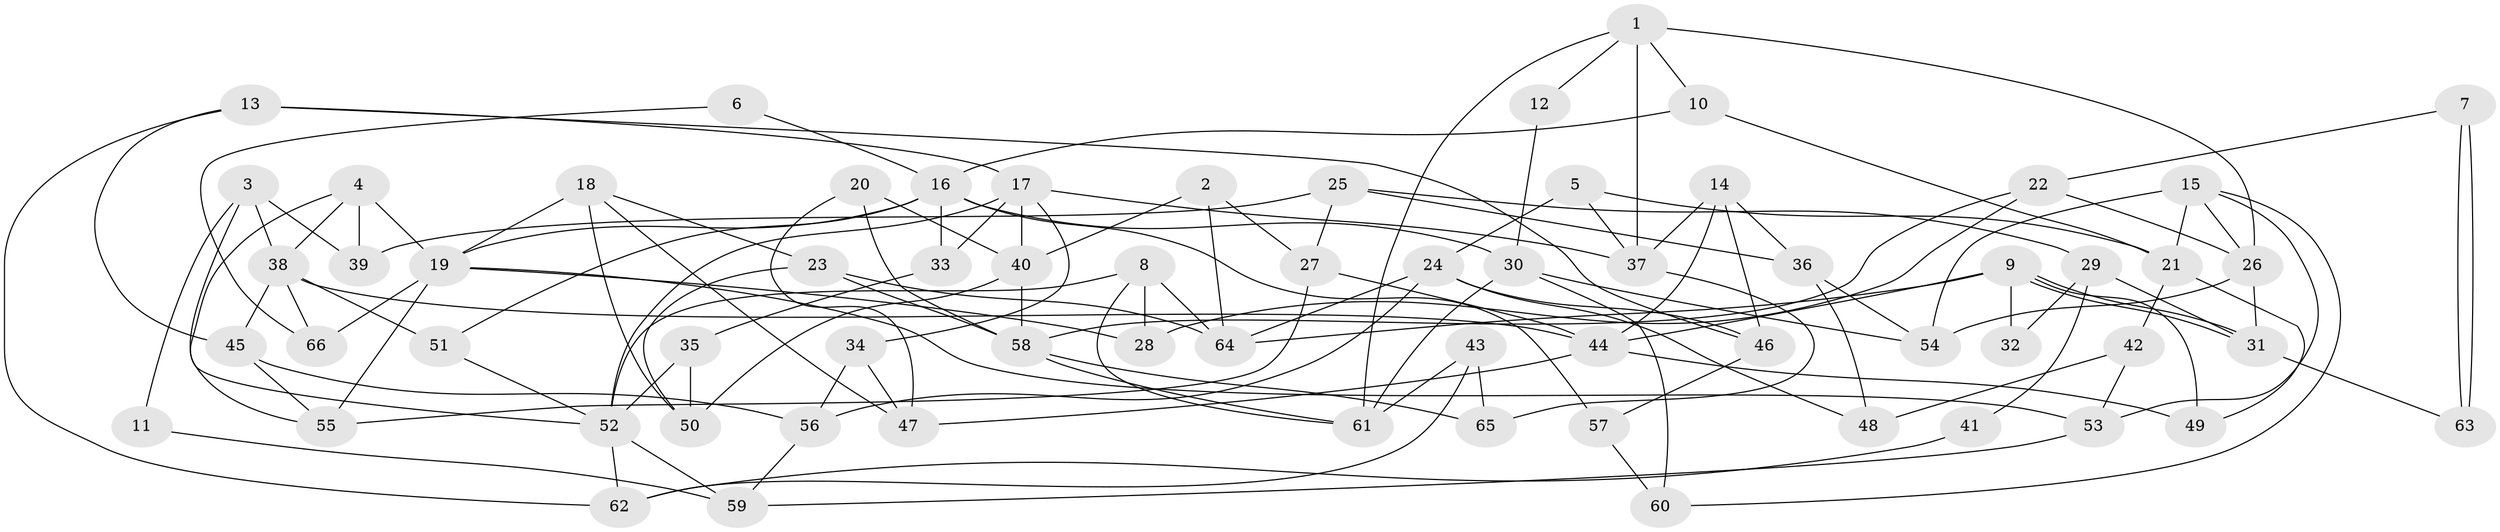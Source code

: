 // Generated by graph-tools (version 1.1) at 2025/50/03/09/25 03:50:05]
// undirected, 66 vertices, 132 edges
graph export_dot {
graph [start="1"]
  node [color=gray90,style=filled];
  1;
  2;
  3;
  4;
  5;
  6;
  7;
  8;
  9;
  10;
  11;
  12;
  13;
  14;
  15;
  16;
  17;
  18;
  19;
  20;
  21;
  22;
  23;
  24;
  25;
  26;
  27;
  28;
  29;
  30;
  31;
  32;
  33;
  34;
  35;
  36;
  37;
  38;
  39;
  40;
  41;
  42;
  43;
  44;
  45;
  46;
  47;
  48;
  49;
  50;
  51;
  52;
  53;
  54;
  55;
  56;
  57;
  58;
  59;
  60;
  61;
  62;
  63;
  64;
  65;
  66;
  1 -- 26;
  1 -- 37;
  1 -- 10;
  1 -- 12;
  1 -- 61;
  2 -- 40;
  2 -- 27;
  2 -- 64;
  3 -- 38;
  3 -- 52;
  3 -- 11;
  3 -- 39;
  4 -- 38;
  4 -- 19;
  4 -- 39;
  4 -- 55;
  5 -- 24;
  5 -- 21;
  5 -- 37;
  6 -- 16;
  6 -- 66;
  7 -- 63;
  7 -- 63;
  7 -- 22;
  8 -- 61;
  8 -- 64;
  8 -- 28;
  8 -- 52;
  9 -- 44;
  9 -- 31;
  9 -- 31;
  9 -- 32;
  9 -- 49;
  9 -- 64;
  10 -- 16;
  10 -- 21;
  11 -- 59;
  12 -- 30;
  13 -- 17;
  13 -- 45;
  13 -- 46;
  13 -- 62;
  14 -- 44;
  14 -- 46;
  14 -- 36;
  14 -- 37;
  15 -- 60;
  15 -- 26;
  15 -- 21;
  15 -- 53;
  15 -- 54;
  16 -- 19;
  16 -- 30;
  16 -- 33;
  16 -- 51;
  16 -- 57;
  17 -- 37;
  17 -- 40;
  17 -- 33;
  17 -- 34;
  17 -- 52;
  18 -- 23;
  18 -- 50;
  18 -- 19;
  18 -- 47;
  19 -- 55;
  19 -- 28;
  19 -- 53;
  19 -- 66;
  20 -- 40;
  20 -- 47;
  20 -- 58;
  21 -- 42;
  21 -- 49;
  22 -- 28;
  22 -- 58;
  22 -- 26;
  23 -- 58;
  23 -- 64;
  23 -- 50;
  24 -- 48;
  24 -- 64;
  24 -- 46;
  24 -- 56;
  25 -- 39;
  25 -- 27;
  25 -- 29;
  25 -- 36;
  26 -- 54;
  26 -- 31;
  27 -- 55;
  27 -- 44;
  29 -- 31;
  29 -- 32;
  29 -- 41;
  30 -- 61;
  30 -- 54;
  30 -- 60;
  31 -- 63;
  33 -- 35;
  34 -- 56;
  34 -- 47;
  35 -- 52;
  35 -- 50;
  36 -- 48;
  36 -- 54;
  37 -- 65;
  38 -- 44;
  38 -- 51;
  38 -- 45;
  38 -- 66;
  40 -- 58;
  40 -- 50;
  41 -- 62;
  42 -- 53;
  42 -- 48;
  43 -- 65;
  43 -- 62;
  43 -- 61;
  44 -- 47;
  44 -- 49;
  45 -- 56;
  45 -- 55;
  46 -- 57;
  51 -- 52;
  52 -- 59;
  52 -- 62;
  53 -- 59;
  56 -- 59;
  57 -- 60;
  58 -- 61;
  58 -- 65;
}
